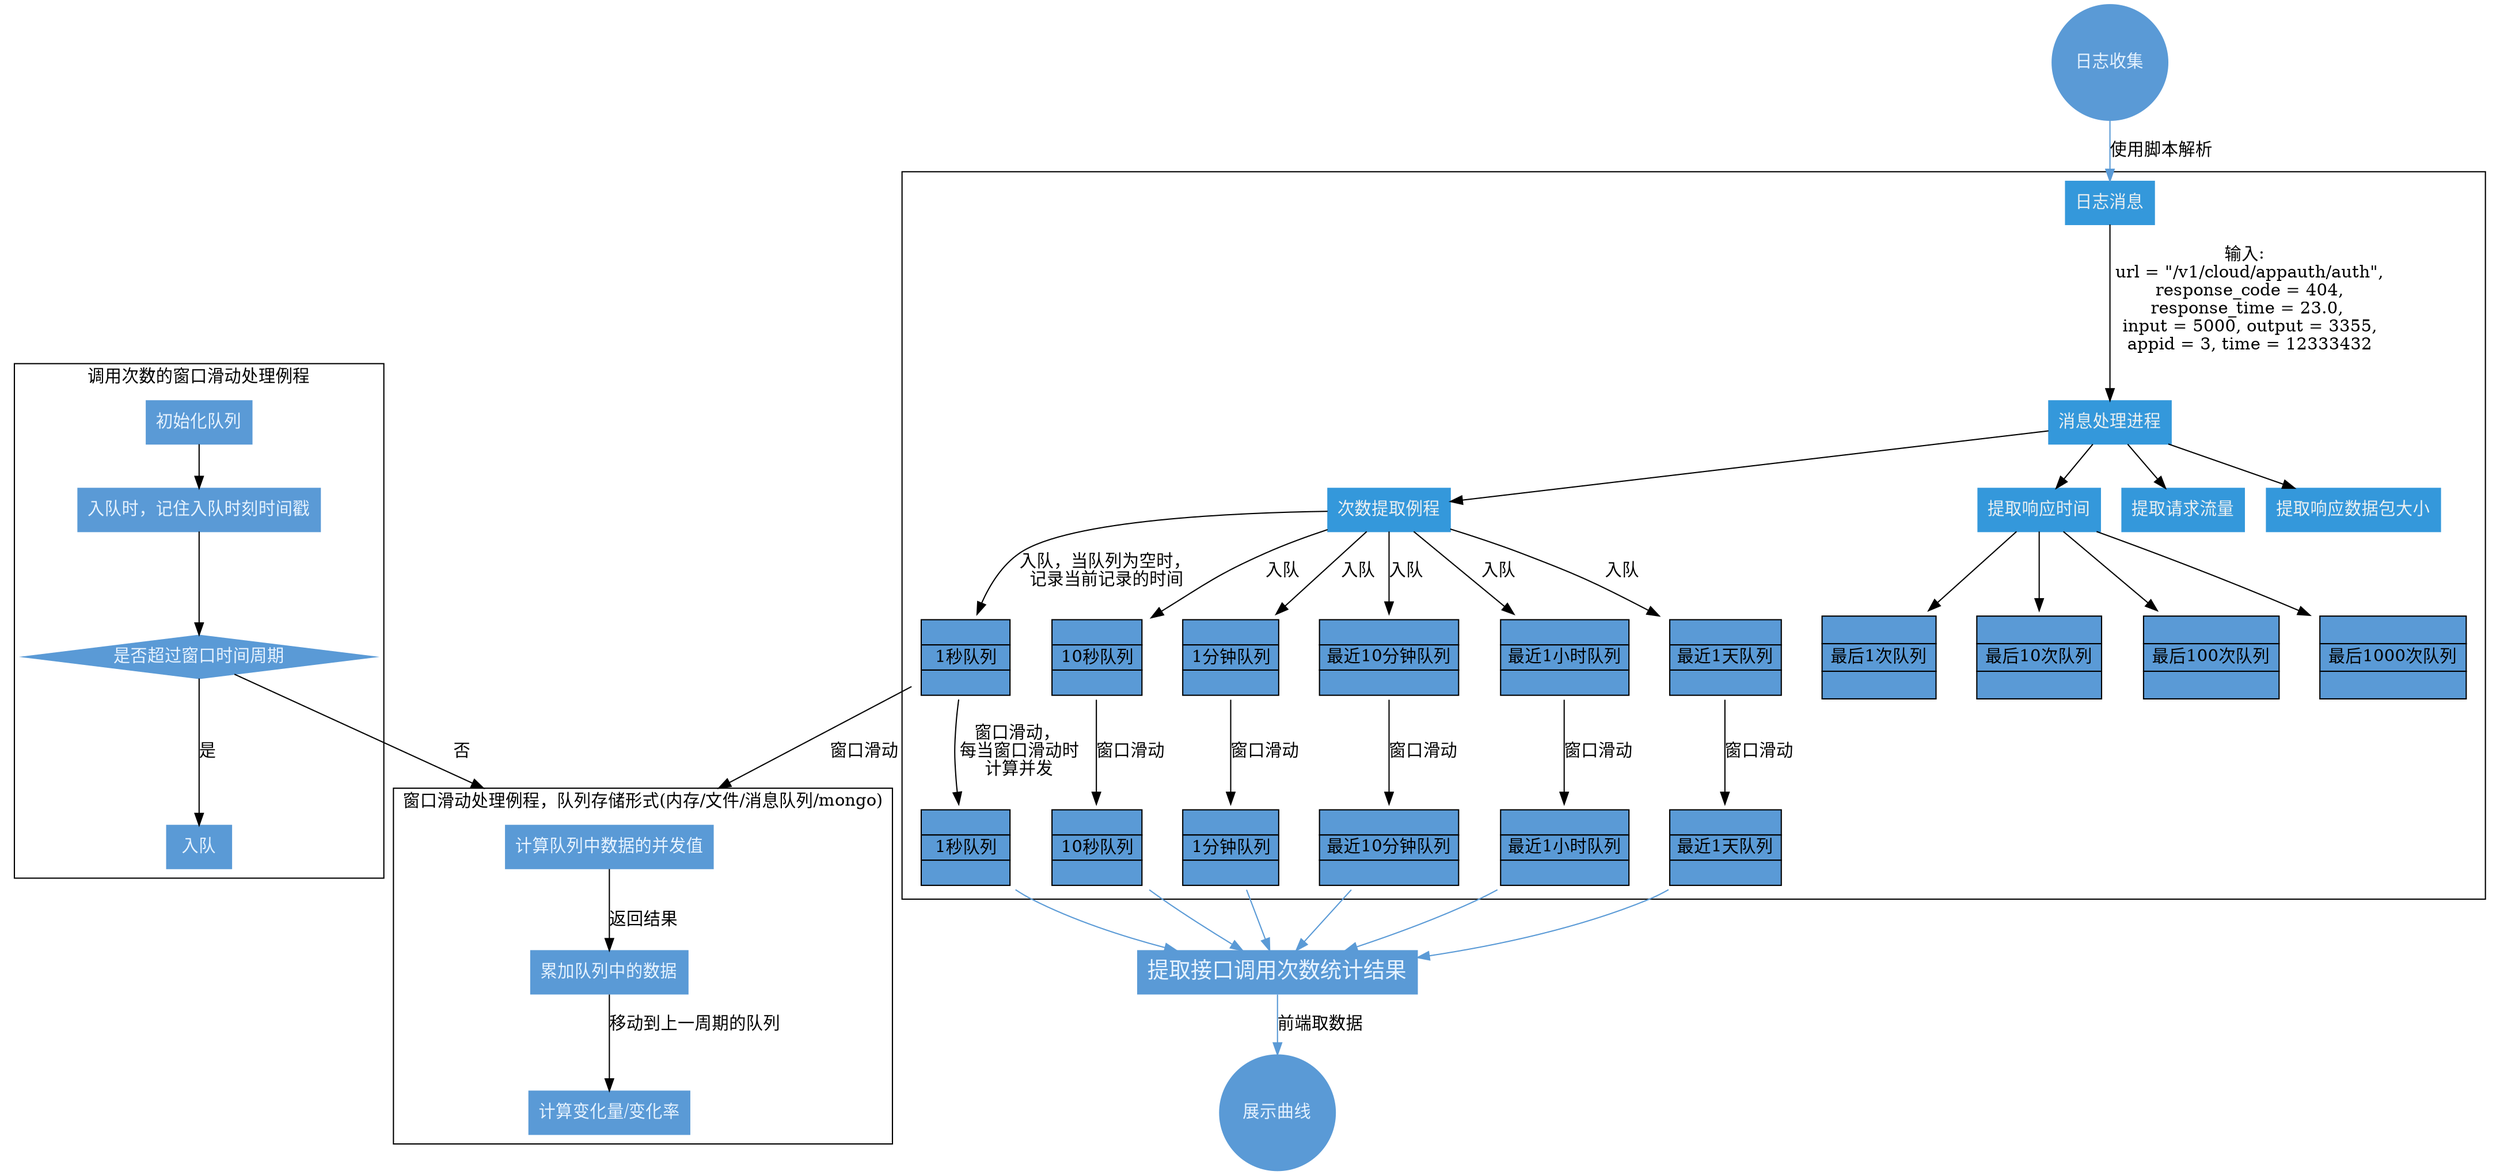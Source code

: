 digraph G {
    size="150.5,150.5"
    compound=true;
    subgraph cluster0 {
        //node [style=filled color="#"]
        //size="15.5,15.5"
        //height=15.8
        rankdir = "TB"

        node [shape=plaintext]
        //{{{队列数据结构
        queue_1s [label=<<TABLE BORDER="0" CELLBORDER="1" CELLSPACING="0" CELLPADDING="2">
                            <TR>
                            <TD BGCOLOR="#5A9AD6">              </TD>
                            </TR>
                            <TR>
                            <TD BGCOLOR="#5A9AD6"> 1秒队列 </TD>
                            </TR>
                            <TR>
                            <TD BGCOLOR="#5A9AD6">               </TD></TR>
                        </TABLE>>];

        queue_1s_01 [label=<<TABLE BORDER="0" CELLBORDER="1" CELLSPACING="0" CELLPADDING="2">
                            <TR>
                            <TD BGCOLOR="#5A9AD6">              </TD>
                            </TR>
                            <TR>
                            <TD BGCOLOR="#5A9AD6"> 1秒队列 </TD>
                            </TR>
                            <TR>
                            <TD BGCOLOR="#5A9AD6">               </TD></TR>
                        </TABLE>>];

        queue_10s [label=<<TABLE BORDER="0" CELLBORDER="1" CELLSPACING="0" CELLPADDING="2">
                            <TR>
                            <TD BGCOLOR="#5A9AD6">              </TD>
                            </TR>
                            <TR>
                            <TD BGCOLOR="#5A9AD6"> 10秒队列 </TD>
                            </TR>
                            <TR>
                            <TD BGCOLOR="#5A9AD6">               </TD></TR>
                        </TABLE>>];

        queue_10s_01 [label=<<TABLE BORDER="0" CELLBORDER="1" CELLSPACING="0" CELLPADDING="2">
                            <TR>
                            <TD BGCOLOR="#5A9AD6">              </TD>
                            </TR>
                            <TR>
                            <TD BGCOLOR="#5A9AD6"> 10秒队列 </TD>
                            </TR>
                            <TR>
                            <TD BGCOLOR="#5A9AD6">               </TD></TR>
                        </TABLE>>];

        queue_1m [label=<<TABLE BORDER="0" CELLBORDER="1" CELLSPACING="0" CELLPADDING="2">
                            <TR>
                            <TD BGCOLOR="#5A9AD6">              </TD>
                            </TR>
                            <TR>
                            <TD BGCOLOR="#5A9AD6"> 1分钟队列 </TD>
                            </TR>
                            <TR>
                            <TD BGCOLOR="#5A9AD6">               </TD>
                            </TR>
                        </TABLE>>];

        queue_1m_01 [label=<<TABLE BORDER="0" CELLBORDER="1" CELLSPACING="0" CELLPADDING="2">
                            <TR>
                            <TD BGCOLOR="#5A9AD6">              </TD>
                            </TR>
                            <TR>
                            <TD BGCOLOR="#5A9AD6"> 1分钟队列 </TD>
                            </TR>
                            <TR>
                            <TD BGCOLOR="#5A9AD6">               </TD>
                            </TR>
                        </TABLE>>];

        queue_10m [label=<<TABLE BORDER="0" CELLBORDER="1" CELLSPACING="0" CELLPADDING="2">
                            <TR>
                            <TD BGCOLOR="#5A9AD6">              </TD>
                            </TR>
                            <TR>
                            <TD BGCOLOR="#5A9AD6"> 最近10分钟队列 </TD>
                            </TR>
                            <TR>
                            <TD BGCOLOR="#5A9AD6">               </TD></TR>
                        </TABLE>>];

        queue_10m_01 [label=<<TABLE BORDER="0" CELLBORDER="1" CELLSPACING="0" CELLPADDING="2">
                            <TR>
                            <TD BGCOLOR="#5A9AD6">              </TD>
                            </TR>
                            <TR>
                            <TD BGCOLOR="#5A9AD6"> 最近10分钟队列 </TD>
                            </TR>
                            <TR>
                            <TD BGCOLOR="#5A9AD6">               </TD></TR>
                        </TABLE>>];

        queue_1h [label=<<TABLE BORDER="0" CELLBORDER="1" CELLSPACING="0" CELLPADDING="2">
                            <TR>
                            <TD BGCOLOR="#5A9AD6">              </TD>
                            </TR>
                            <TR>
                            <TD BGCOLOR="#5A9AD6"> 最近1小时队列 </TD>
                            </TR>
                            <TR>
                            <TD BGCOLOR="#5A9AD6">               </TD>
                            </TR>
                        </TABLE>>];

        queue_1h_01 [label=<<TABLE BORDER="0" CELLBORDER="1" CELLSPACING="0" CELLPADDING="2">
                            <TR>
                            <TD BGCOLOR="#5A9AD6">              </TD>
                            </TR>
                            <TR>
                            <TD BGCOLOR="#5A9AD6"> 最近1小时队列 </TD>
                            </TR>
                            <TR>
                            <TD BGCOLOR="#5A9AD6">               </TD>
                            </TR>
                        </TABLE>>];

        queue_1d [label=<<TABLE BORDER="0" CELLBORDER="1" CELLSPACING="0" CELLPADDING="2">
                            <TR>
                            <TD BGCOLOR="#5A9AD6">              </TD>
                            </TR>
                            <TR>
                            <TD BGCOLOR="#5A9AD6"> 最近1天队列 </TD>
                            </TR>
                            <TR>
                            <TD BGCOLOR="#5A9AD6">               </TD>
                            </TR>
                        </TABLE>>];

        queue_1d_01 [label=<<TABLE BORDER="0" CELLBORDER="1" CELLSPACING="0" CELLPADDING="2">
                            <TR>
                            <TD BGCOLOR="#5A9AD6">              </TD>
                            </TR>
                            <TR>
                            <TD BGCOLOR="#5A9AD6"> 最近1天队列 </TD>
                            </TR>
                            <TR>
                            <TD BGCOLOR="#5A9AD6">               </TD>
                            </TR>
                        </TABLE>>];

        //color="#000000", fillcolor="#5A9AD6"
        queue_1t [label=<<TABLE BORDER="0" CELLBORDER="1" CELLSPACING="0" CELLPADDING="3">
                            <TR>
                            <TD BGCOLOR="#5A9AD6">              </TD>
                            </TR>
                            <TR>
                            <TD BGCOLOR="#5A9AD6"> 最后1次队列 </TD>
                            </TR>
                            <TR>
                            <TD BGCOLOR="#5A9AD6">               </TD>
                            </TR>
                        </TABLE>>];
        queue_10t [label=<<TABLE BORDER="0" CELLBORDER="1" CELLSPACING="0" CELLPADDING="3">
                            <TR>
                            <TD BGCOLOR="#5A9AD6">              </TD>
                            </TR>
                            <TR>
                            <TD BGCOLOR="#5A9AD6"> 最后10次队列 </TD>
                            </TR>
                            <TR>
                            <TD BGCOLOR="#5A9AD6">               </TD>
                            </TR>
                        </TABLE>>];
        queue_100t [label=<<TABLE BORDER="0" CELLBORDER="1" CELLSPACING="0" CELLPADDING="3">
                            <TR>
                            <TD BGCOLOR="#5A9AD6">              </TD>
                            </TR>
                            <TR>
                            <TD BGCOLOR="#5A9AD6"> 最后100次队列 </TD>
                            </TR>
                            <TR>
                            <TD BGCOLOR="#5A9AD6">               </TD>
                            </TR>
                        </TABLE>>];
        queue_1000t [label=<<TABLE BORDER="0" CELLBORDER="1" CELLSPACING="0" CELLPADDING="3">
                            <TR>
                            <TD BGCOLOR="#5A9AD6">              </TD>
                            </TR>
                            <TR>
                            <TD BGCOLOR="#5A9AD6"> 最后1000次队列 </TD>
                            </TR>
                            <TR>
                            <TD BGCOLOR="#5A9AD6">               </TD>
                            </TR>
                        </TABLE>>];
        //}}}

        node [style=filled color="#3498db" fontcolor="#ecf0f1" fontname="SimSun" shape="box"];

        proc [label="消息处理进程"]

        log_record [label="日志消息"]

        get_cnt [label="次数提取例程"]

        get_response_time [label="提取响应时间"]

        get_input_size [label="提取请求流量"]

        get_output_size [label="提取响应数据包大小"]

        log_record -> proc [label="输入: \n url = \"/v1/cloud/appauth/auth\",\n response_code = 404,\n response_time = 23.0, \n input = 5000, output = 3355,\n appid = 3, time = 12333432"]

        //window_slip [label="窗口滑动触发例程"];

        proc -> get_cnt;
        proc -> get_response_time;
        proc -> get_input_size;
        proc -> get_output_size;

        get_cnt -> queue_1s [label="入队，当队列为空时，\n 记录当前记录的时间"];
        get_cnt -> queue_10s [label="入队"];
        get_cnt -> queue_1m [label="入队"];
        get_cnt -> queue_10m [label="入队"];
        get_cnt -> queue_1h [label="入队"];
        get_cnt -> queue_1d [label="入队"];

        queue_1s -> queue_1s_01 [label="窗口滑动，\n 每当窗口滑动时\n 计算并发"];
        queue_10s -> queue_10s_01 [label="窗口滑动"];
        queue_1m -> queue_1m_01 [label="窗口滑动"];
        queue_10m -> queue_10m_01 [label="窗口滑动"];
        queue_1h -> queue_1h_01 [label="窗口滑动"];
        queue_1d -> queue_1d_01 [label="窗口滑动"];

        get_response_time -> queue_1t;
        get_response_time -> queue_10t;
        get_response_time -> queue_100t;
        get_response_time -> queue_1000t;
    }

    subgraph cluster1 {
        label="窗口滑动处理例程，队列存储形式(内存/文件/消息队列/mongo)";
        node [style=filled color="#5A9AD6" fontcolor="#E7F3FF" fontname="SimSun" shape="box"];

        current_calc [label="计算队列中数据的并发值"];

        get_current_calc [label="累加队列中的数据"];

        cluster1_move_data [label="计算变化量/变化率"];

        current_calc -> get_current_calc [label="返回结果"];

        get_current_calc -> cluster1_move_data [label="移动到上一周期的队列"]
    }

    subgraph cluster2 {
        label = "调用次数的窗口滑动处理例程";
        node [style=filled color="#5A9AD6" fontcolor="#E7F3FF" fontname="SimSun" shape="box"];

        init [label="初始化队列"];

        enter [label="入队时，记住入队时刻时间戳"];

        is_gt_circle [label="是否超过窗口时间周期", shape="diamond"];

        call_cnt [label="入队"];

        //窗口滑动例程

        init -> enter;

        enter -> is_gt_circle;

        is_gt_circle -> call_cnt [label="是"];

        is_gt_circle -> current_calc [label="否", lhead=cluster1];
    }

    queue_1s -> current_calc [lhead=cluster1, label="窗口滑动"];

    //rankdir = "LR";
    node [style=filled color="#5A9AD6" fontcolor="#E7F3FF" fontname="SimSun" shape="circle"];
    edge [color="#5A9AD6"];

    0 [label="日志收集"];
    2 [label="提取接口调用次数统计结果" fontsize=18, shape=box];
    3 [label="展示曲线"];

    0 -> log_record [label="使用脚本解析"];
    queue_1s_01 -> 2 ;
    queue_10s_01 -> 2 ;
    queue_1m_01 -> 2 ;
    queue_10m_01 -> 2 ;
    queue_1h_01 -> 2 ;
    queue_1d_01 -> 2 ;

    2 -> 3 [label="前端取数据"];
}
